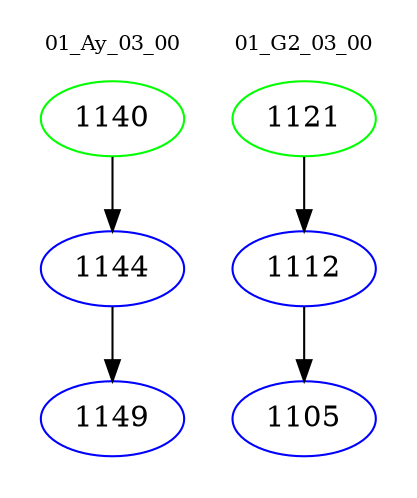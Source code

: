 digraph{
subgraph cluster_0 {
color = white
label = "01_Ay_03_00";
fontsize=10;
T0_1140 [label="1140", color="green"]
T0_1140 -> T0_1144 [color="black"]
T0_1144 [label="1144", color="blue"]
T0_1144 -> T0_1149 [color="black"]
T0_1149 [label="1149", color="blue"]
}
subgraph cluster_1 {
color = white
label = "01_G2_03_00";
fontsize=10;
T1_1121 [label="1121", color="green"]
T1_1121 -> T1_1112 [color="black"]
T1_1112 [label="1112", color="blue"]
T1_1112 -> T1_1105 [color="black"]
T1_1105 [label="1105", color="blue"]
}
}
